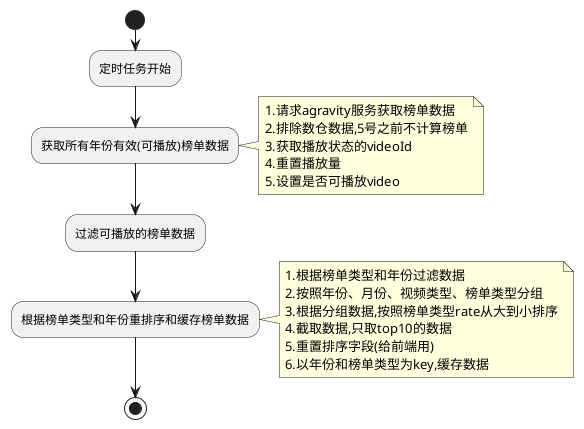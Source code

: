 @startuml
'https://plantuml.com/activity-diagram-beta

start
:定时任务开始;
:获取所有年份有效(可播放)榜单数据;
note right
    1.请求agravity服务获取榜单数据
    2.排除数仓数据,5号之前不计算榜单
    3.获取播放状态的videoId
    4.重置播放量
    5.设置是否可播放video
end note
:过滤可播放的榜单数据;
:根据榜单类型和年份重排序和缓存榜单数据;
note right
1.根据榜单类型和年份过滤数据
2.按照年份、月份、视频类型、榜单类型分组
3.根据分组数据,按照榜单类型rate从大到小排序
4.截取数据,只取top10的数据
5.重置排序字段(给前端用)
6.以年份和榜单类型为key,缓存数据
end note
stop

@enduml
